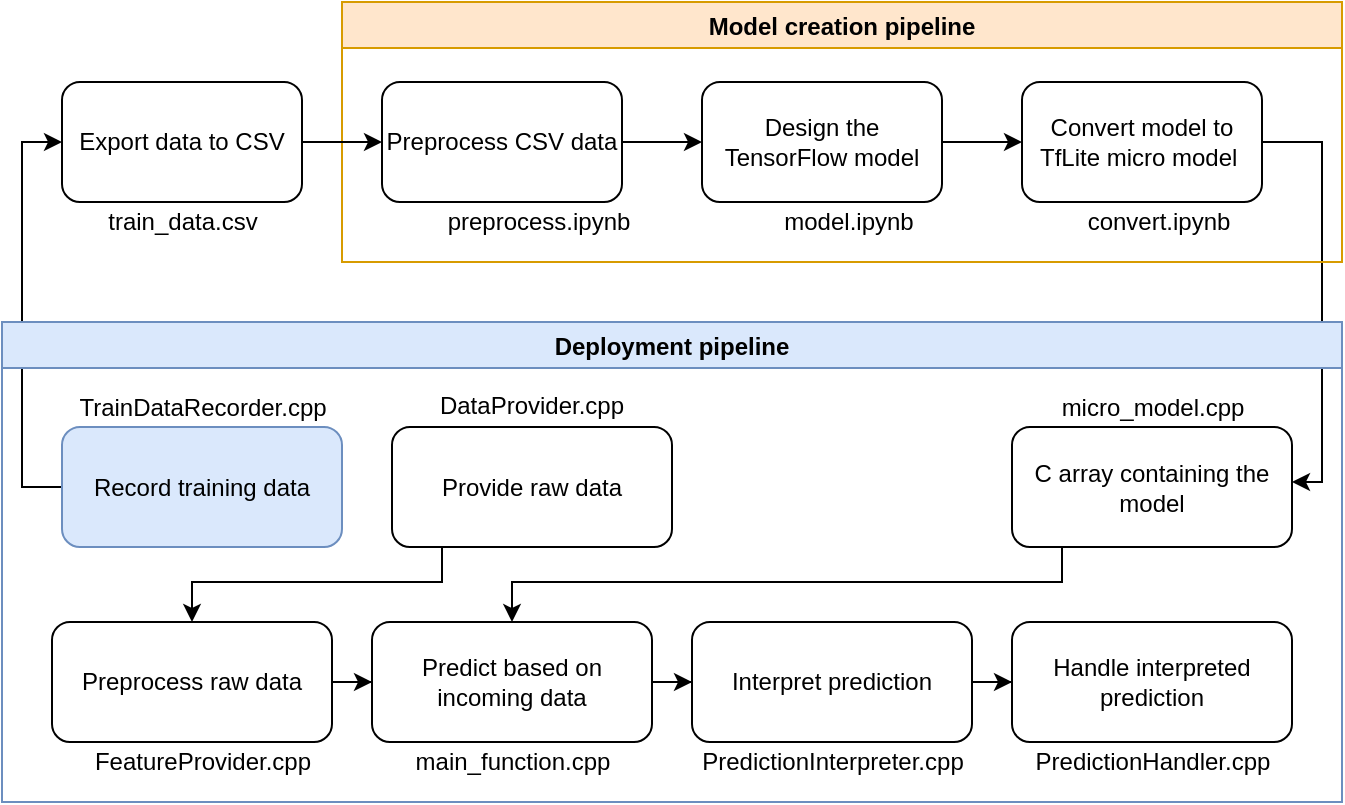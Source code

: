 <mxfile version="17.4.2" type="device"><diagram id="779LaFA3070-WTtFRIFb" name="Page-1"><mxGraphModel dx="981" dy="602" grid="1" gridSize="10" guides="1" tooltips="1" connect="1" arrows="1" fold="1" page="1" pageScale="1" pageWidth="850" pageHeight="1100" math="0" shadow="0"><root><mxCell id="0"/><mxCell id="1" parent="0"/><mxCell id="-0v0a351XA2-BtQ72kjs-4" value="" style="edgeStyle=orthogonalEdgeStyle;rounded=0;orthogonalLoop=1;jettySize=auto;html=1;entryX=0;entryY=0.5;entryDx=0;entryDy=0;exitX=0;exitY=0.5;exitDx=0;exitDy=0;" edge="1" parent="1" source="2cTdRwFI-IkK8HebYn9m-7" target="2cTdRwFI-IkK8HebYn9m-2"><mxGeometry relative="1" as="geometry"><mxPoint x="-70" y="370" as="sourcePoint"/><mxPoint x="130" y="360.0" as="targetPoint"/><Array as="points"><mxPoint x="170" y="452"/><mxPoint x="170" y="280"/></Array></mxGeometry></mxCell><mxCell id="2cTdRwFI-IkK8HebYn9m-23" style="edgeStyle=orthogonalEdgeStyle;rounded=0;orthogonalLoop=1;jettySize=auto;html=1;exitX=1;exitY=0.5;exitDx=0;exitDy=0;" parent="1" source="2cTdRwFI-IkK8HebYn9m-5" target="2cTdRwFI-IkK8HebYn9m-11" edge="1"><mxGeometry relative="1" as="geometry"><mxPoint x="280" y="370" as="targetPoint"/><Array as="points"><mxPoint x="820" y="280"/><mxPoint x="820" y="450"/></Array></mxGeometry></mxCell><mxCell id="2cTdRwFI-IkK8HebYn9m-1" value="Model creation pipeline" style="swimlane;fillColor=#ffe6cc;strokeColor=#d79b00;" parent="1" vertex="1"><mxGeometry x="330" y="210" width="500" height="130" as="geometry"/></mxCell><mxCell id="2cTdRwFI-IkK8HebYn9m-26" value="" style="edgeStyle=orthogonalEdgeStyle;rounded=0;orthogonalLoop=1;jettySize=auto;html=1;" parent="2cTdRwFI-IkK8HebYn9m-1" source="2cTdRwFI-IkK8HebYn9m-3" target="2cTdRwFI-IkK8HebYn9m-4" edge="1"><mxGeometry relative="1" as="geometry"/></mxCell><mxCell id="2cTdRwFI-IkK8HebYn9m-3" value="Preprocess CSV data" style="rounded=1;whiteSpace=wrap;html=1;" parent="2cTdRwFI-IkK8HebYn9m-1" vertex="1"><mxGeometry x="20" y="40" width="120" height="60" as="geometry"/></mxCell><mxCell id="2cTdRwFI-IkK8HebYn9m-28" value="" style="edgeStyle=orthogonalEdgeStyle;rounded=0;orthogonalLoop=1;jettySize=auto;html=1;" parent="2cTdRwFI-IkK8HebYn9m-1" source="2cTdRwFI-IkK8HebYn9m-4" target="2cTdRwFI-IkK8HebYn9m-5" edge="1"><mxGeometry relative="1" as="geometry"/></mxCell><mxCell id="2cTdRwFI-IkK8HebYn9m-4" value="Design the TensorFlow model" style="rounded=1;whiteSpace=wrap;html=1;" parent="2cTdRwFI-IkK8HebYn9m-1" vertex="1"><mxGeometry x="180" y="40" width="120" height="60" as="geometry"/></mxCell><mxCell id="2cTdRwFI-IkK8HebYn9m-5" value="Convert model to TfLite micro model&amp;nbsp;" style="rounded=1;whiteSpace=wrap;html=1;" parent="2cTdRwFI-IkK8HebYn9m-1" vertex="1"><mxGeometry x="340" y="40" width="120" height="60" as="geometry"/></mxCell><mxCell id="61eCbVr83QXk7iycW3KG-14" value="preprocess.ipynb" style="text;html=1;align=center;verticalAlign=middle;resizable=0;points=[];autosize=1;strokeColor=none;fillColor=none;" parent="2cTdRwFI-IkK8HebYn9m-1" vertex="1"><mxGeometry x="42.5" y="100" width="110" height="20" as="geometry"/></mxCell><mxCell id="61eCbVr83QXk7iycW3KG-15" value="model.ipynb" style="text;html=1;align=center;verticalAlign=middle;resizable=0;points=[];autosize=1;strokeColor=none;fillColor=none;" parent="2cTdRwFI-IkK8HebYn9m-1" vertex="1"><mxGeometry x="212.5" y="100" width="80" height="20" as="geometry"/></mxCell><mxCell id="61eCbVr83QXk7iycW3KG-16" value="convert.ipynb" style="text;html=1;align=center;verticalAlign=middle;resizable=0;points=[];autosize=1;strokeColor=none;fillColor=none;" parent="2cTdRwFI-IkK8HebYn9m-1" vertex="1"><mxGeometry x="362.5" y="100" width="90" height="20" as="geometry"/></mxCell><mxCell id="2cTdRwFI-IkK8HebYn9m-6" value="Deployment pipeline" style="swimlane;fillColor=#dae8fc;strokeColor=#6c8ebf;" parent="1" vertex="1"><mxGeometry x="160" y="370" width="670" height="240" as="geometry"/></mxCell><mxCell id="2cTdRwFI-IkK8HebYn9m-7" value="Record training data" style="rounded=1;whiteSpace=wrap;html=1;fillColor=#dae8fc;strokeColor=#6c8ebf;" parent="2cTdRwFI-IkK8HebYn9m-6" vertex="1"><mxGeometry x="30" y="52.5" width="140" height="60" as="geometry"/></mxCell><mxCell id="2cTdRwFI-IkK8HebYn9m-21" value="" style="edgeStyle=orthogonalEdgeStyle;rounded=0;orthogonalLoop=1;jettySize=auto;html=1;" parent="2cTdRwFI-IkK8HebYn9m-6" source="2cTdRwFI-IkK8HebYn9m-11" target="2cTdRwFI-IkK8HebYn9m-14" edge="1"><mxGeometry relative="1" as="geometry"><Array as="points"><mxPoint x="530" y="130"/><mxPoint x="255" y="130"/></Array></mxGeometry></mxCell><mxCell id="2cTdRwFI-IkK8HebYn9m-11" value="C array containing the model" style="rounded=1;whiteSpace=wrap;html=1;" parent="2cTdRwFI-IkK8HebYn9m-6" vertex="1"><mxGeometry x="505" y="52.5" width="140" height="60" as="geometry"/></mxCell><mxCell id="2cTdRwFI-IkK8HebYn9m-18" value="" style="edgeStyle=orthogonalEdgeStyle;rounded=0;orthogonalLoop=1;jettySize=auto;html=1;" parent="2cTdRwFI-IkK8HebYn9m-6" source="2cTdRwFI-IkK8HebYn9m-12" target="2cTdRwFI-IkK8HebYn9m-13" edge="1"><mxGeometry relative="1" as="geometry"><Array as="points"><mxPoint x="220" y="130"/><mxPoint x="95" y="130"/></Array></mxGeometry></mxCell><mxCell id="2cTdRwFI-IkK8HebYn9m-12" value="Provide raw data" style="rounded=1;whiteSpace=wrap;html=1;" parent="2cTdRwFI-IkK8HebYn9m-6" vertex="1"><mxGeometry x="195" y="52.5" width="140" height="60" as="geometry"/></mxCell><mxCell id="2cTdRwFI-IkK8HebYn9m-19" value="" style="edgeStyle=orthogonalEdgeStyle;rounded=0;orthogonalLoop=1;jettySize=auto;html=1;" parent="2cTdRwFI-IkK8HebYn9m-6" source="2cTdRwFI-IkK8HebYn9m-13" target="2cTdRwFI-IkK8HebYn9m-14" edge="1"><mxGeometry relative="1" as="geometry"/></mxCell><mxCell id="2cTdRwFI-IkK8HebYn9m-13" value="Preprocess raw data" style="rounded=1;whiteSpace=wrap;html=1;" parent="2cTdRwFI-IkK8HebYn9m-6" vertex="1"><mxGeometry x="25" y="150" width="140" height="60" as="geometry"/></mxCell><mxCell id="2cTdRwFI-IkK8HebYn9m-20" value="" style="edgeStyle=orthogonalEdgeStyle;rounded=0;orthogonalLoop=1;jettySize=auto;html=1;" parent="2cTdRwFI-IkK8HebYn9m-6" source="2cTdRwFI-IkK8HebYn9m-14" target="2cTdRwFI-IkK8HebYn9m-15" edge="1"><mxGeometry relative="1" as="geometry"/></mxCell><mxCell id="2cTdRwFI-IkK8HebYn9m-14" value="Predict based on incoming data" style="rounded=1;whiteSpace=wrap;html=1;" parent="2cTdRwFI-IkK8HebYn9m-6" vertex="1"><mxGeometry x="185" y="150" width="140" height="60" as="geometry"/></mxCell><mxCell id="2cTdRwFI-IkK8HebYn9m-24" value="" style="edgeStyle=orthogonalEdgeStyle;rounded=0;orthogonalLoop=1;jettySize=auto;html=1;" parent="2cTdRwFI-IkK8HebYn9m-6" source="2cTdRwFI-IkK8HebYn9m-15" target="2cTdRwFI-IkK8HebYn9m-16" edge="1"><mxGeometry relative="1" as="geometry"/></mxCell><mxCell id="2cTdRwFI-IkK8HebYn9m-15" value="Interpret prediction" style="rounded=1;whiteSpace=wrap;html=1;" parent="2cTdRwFI-IkK8HebYn9m-6" vertex="1"><mxGeometry x="345" y="150" width="140" height="60" as="geometry"/></mxCell><mxCell id="2cTdRwFI-IkK8HebYn9m-16" value="Handle interpreted prediction" style="rounded=1;whiteSpace=wrap;html=1;" parent="2cTdRwFI-IkK8HebYn9m-6" vertex="1"><mxGeometry x="505" y="150" width="140" height="60" as="geometry"/></mxCell><mxCell id="61eCbVr83QXk7iycW3KG-1" value="DataProvider.cpp" style="text;html=1;strokeColor=none;fillColor=none;align=center;verticalAlign=middle;whiteSpace=wrap;rounded=0;" parent="2cTdRwFI-IkK8HebYn9m-6" vertex="1"><mxGeometry x="235" y="34.37" width="60" height="16.25" as="geometry"/></mxCell><mxCell id="61eCbVr83QXk7iycW3KG-2" value="FeatureProvider.cpp" style="text;html=1;align=center;verticalAlign=middle;resizable=0;points=[];autosize=1;strokeColor=none;fillColor=none;" parent="2cTdRwFI-IkK8HebYn9m-6" vertex="1"><mxGeometry x="40" y="210" width="120" height="20" as="geometry"/></mxCell><mxCell id="61eCbVr83QXk7iycW3KG-3" value="main_function.cpp" style="text;html=1;align=center;verticalAlign=middle;resizable=0;points=[];autosize=1;strokeColor=none;fillColor=none;" parent="2cTdRwFI-IkK8HebYn9m-6" vertex="1"><mxGeometry x="200" y="210" width="110" height="20" as="geometry"/></mxCell><mxCell id="61eCbVr83QXk7iycW3KG-6" value="TrainDataRecorder.cpp" style="text;html=1;align=center;verticalAlign=middle;resizable=0;points=[];autosize=1;strokeColor=none;fillColor=none;" parent="2cTdRwFI-IkK8HebYn9m-6" vertex="1"><mxGeometry x="30" y="32.5" width="140" height="20" as="geometry"/></mxCell><mxCell id="61eCbVr83QXk7iycW3KG-7" value="micro_model.cpp" style="text;html=1;align=center;verticalAlign=middle;resizable=0;points=[];autosize=1;strokeColor=none;fillColor=none;" parent="2cTdRwFI-IkK8HebYn9m-6" vertex="1"><mxGeometry x="520" y="32.5" width="110" height="20" as="geometry"/></mxCell><mxCell id="61eCbVr83QXk7iycW3KG-8" value="PredictionInterpreter.cpp" style="text;html=1;align=center;verticalAlign=middle;resizable=0;points=[];autosize=1;strokeColor=none;fillColor=none;" parent="2cTdRwFI-IkK8HebYn9m-6" vertex="1"><mxGeometry x="340" y="210" width="150" height="20" as="geometry"/></mxCell><mxCell id="61eCbVr83QXk7iycW3KG-9" value="PredictionHandler.cpp" style="text;html=1;align=center;verticalAlign=middle;resizable=0;points=[];autosize=1;strokeColor=none;fillColor=none;" parent="2cTdRwFI-IkK8HebYn9m-6" vertex="1"><mxGeometry x="510" y="210" width="130" height="20" as="geometry"/></mxCell><mxCell id="-0v0a351XA2-BtQ72kjs-1" value="" style="edgeStyle=orthogonalEdgeStyle;rounded=0;orthogonalLoop=1;jettySize=auto;html=1;entryX=0;entryY=0.5;entryDx=0;entryDy=0;" edge="1" parent="1" source="2cTdRwFI-IkK8HebYn9m-2" target="2cTdRwFI-IkK8HebYn9m-3"><mxGeometry relative="1" as="geometry"/></mxCell><mxCell id="2cTdRwFI-IkK8HebYn9m-2" value="Export data to CSV" style="rounded=1;whiteSpace=wrap;html=1;" parent="1" vertex="1"><mxGeometry x="190" y="250" width="120" height="60" as="geometry"/></mxCell><mxCell id="61eCbVr83QXk7iycW3KG-17" value="train_data.csv" style="text;html=1;align=center;verticalAlign=middle;resizable=0;points=[];autosize=1;strokeColor=none;fillColor=none;" parent="1" vertex="1"><mxGeometry x="205" y="310" width="90" height="20" as="geometry"/></mxCell></root></mxGraphModel></diagram></mxfile>